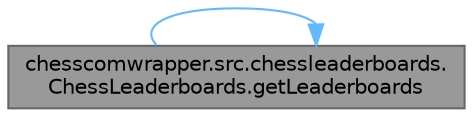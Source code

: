 digraph "chesscomwrapper.src.chessleaderboards.ChessLeaderboards.getLeaderboards"
{
 // LATEX_PDF_SIZE
  bgcolor="transparent";
  edge [fontname=Helvetica,fontsize=10,labelfontname=Helvetica,labelfontsize=10];
  node [fontname=Helvetica,fontsize=10,shape=box,height=0.2,width=0.4];
  rankdir="LR";
  Node1 [label="chesscomwrapper.src.chessleaderboards.\lChessLeaderboards.getLeaderboards",height=0.2,width=0.4,color="gray40", fillcolor="grey60", style="filled", fontcolor="black",tooltip="Gets all the leaderboards from Chess.com."];
  Node1 -> Node1 [color="steelblue1",style="solid"];
}
